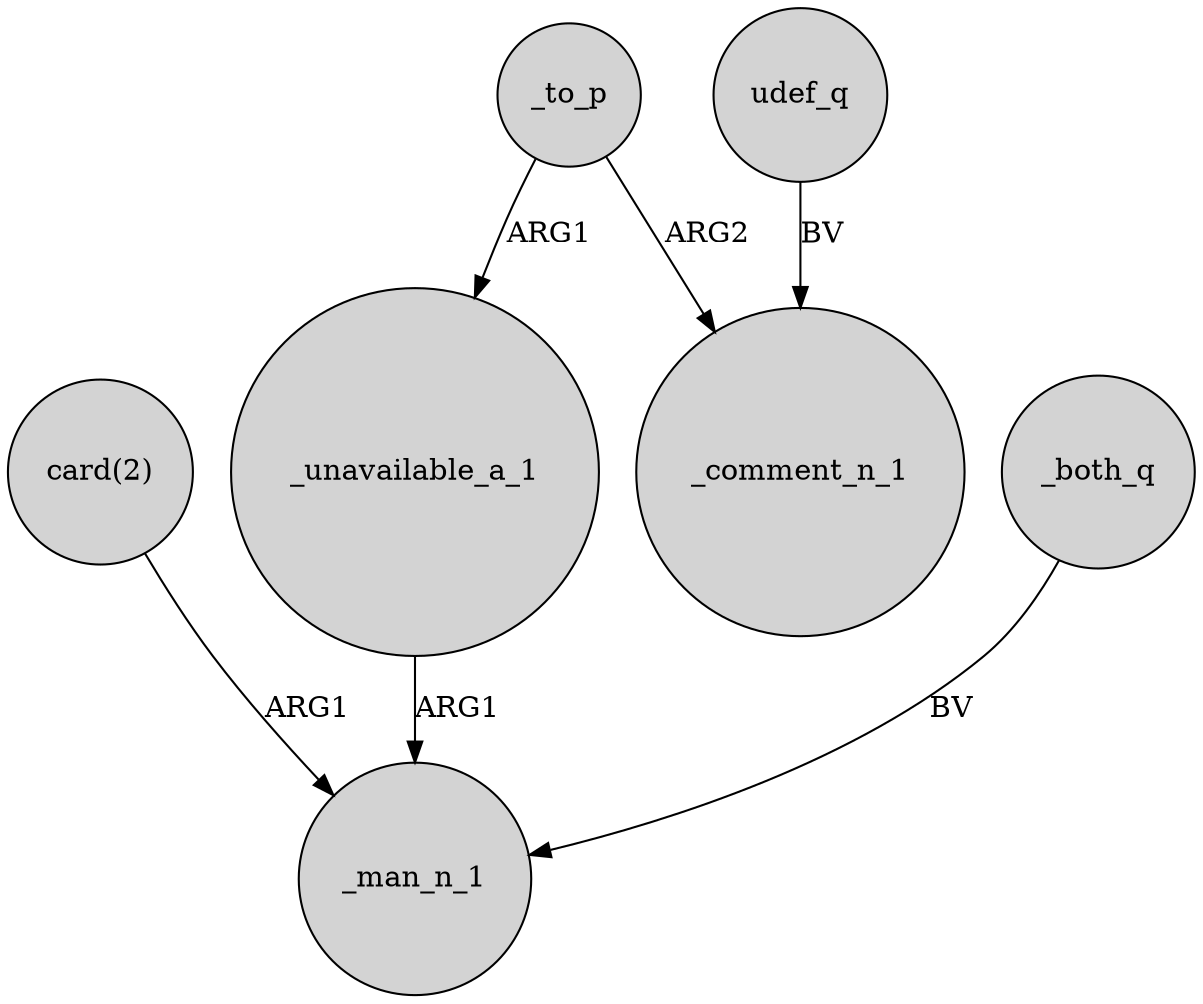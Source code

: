 digraph {
	node [shape=circle style=filled]
	"card(2)" -> _man_n_1 [label=ARG1]
	_to_p -> _comment_n_1 [label=ARG2]
	_unavailable_a_1 -> _man_n_1 [label=ARG1]
	_to_p -> _unavailable_a_1 [label=ARG1]
	_both_q -> _man_n_1 [label=BV]
	udef_q -> _comment_n_1 [label=BV]
}
